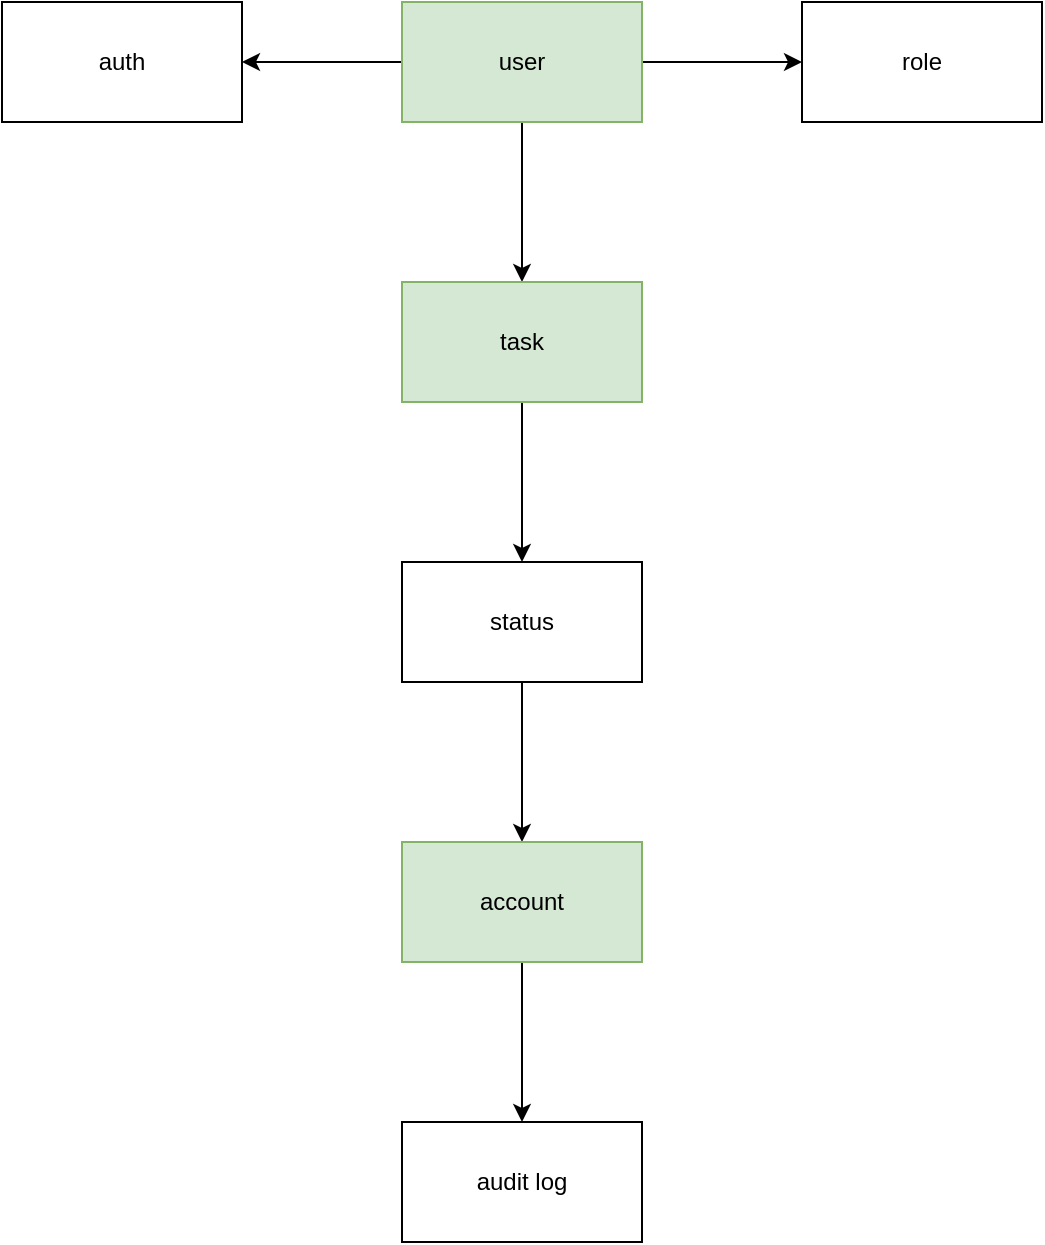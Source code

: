 <mxfile version="15.6.2" type="github">
  <diagram id="Z5faKv6WsT4YcAE5gPmW" name="Page-1">
    <mxGraphModel dx="1038" dy="547" grid="1" gridSize="10" guides="1" tooltips="1" connect="1" arrows="1" fold="1" page="1" pageScale="1" pageWidth="827" pageHeight="1169" math="0" shadow="0">
      <root>
        <mxCell id="0" />
        <mxCell id="1" parent="0" />
        <mxCell id="JRyjpvGvU5j6LhDfwa7C-4" value="" style="edgeStyle=orthogonalEdgeStyle;rounded=0;orthogonalLoop=1;jettySize=auto;html=1;" edge="1" parent="1" source="JRyjpvGvU5j6LhDfwa7C-1" target="JRyjpvGvU5j6LhDfwa7C-3">
          <mxGeometry relative="1" as="geometry" />
        </mxCell>
        <mxCell id="JRyjpvGvU5j6LhDfwa7C-6" value="" style="edgeStyle=orthogonalEdgeStyle;rounded=0;orthogonalLoop=1;jettySize=auto;html=1;" edge="1" parent="1" source="JRyjpvGvU5j6LhDfwa7C-1" target="JRyjpvGvU5j6LhDfwa7C-5">
          <mxGeometry relative="1" as="geometry" />
        </mxCell>
        <mxCell id="JRyjpvGvU5j6LhDfwa7C-8" value="" style="edgeStyle=orthogonalEdgeStyle;rounded=0;orthogonalLoop=1;jettySize=auto;html=1;" edge="1" parent="1" source="JRyjpvGvU5j6LhDfwa7C-1" target="JRyjpvGvU5j6LhDfwa7C-7">
          <mxGeometry relative="1" as="geometry" />
        </mxCell>
        <mxCell id="JRyjpvGvU5j6LhDfwa7C-1" value="user" style="rounded=0;whiteSpace=wrap;html=1;fillColor=#d5e8d4;strokeColor=#82b366;" vertex="1" parent="1">
          <mxGeometry x="354" y="40" width="120" height="60" as="geometry" />
        </mxCell>
        <mxCell id="JRyjpvGvU5j6LhDfwa7C-3" value="role" style="rounded=0;whiteSpace=wrap;html=1;" vertex="1" parent="1">
          <mxGeometry x="554" y="40" width="120" height="60" as="geometry" />
        </mxCell>
        <mxCell id="JRyjpvGvU5j6LhDfwa7C-5" value="auth" style="rounded=0;whiteSpace=wrap;html=1;" vertex="1" parent="1">
          <mxGeometry x="154" y="40" width="120" height="60" as="geometry" />
        </mxCell>
        <mxCell id="JRyjpvGvU5j6LhDfwa7C-10" value="" style="edgeStyle=orthogonalEdgeStyle;rounded=0;orthogonalLoop=1;jettySize=auto;html=1;" edge="1" parent="1" source="JRyjpvGvU5j6LhDfwa7C-7" target="JRyjpvGvU5j6LhDfwa7C-9">
          <mxGeometry relative="1" as="geometry" />
        </mxCell>
        <mxCell id="JRyjpvGvU5j6LhDfwa7C-7" value="task" style="rounded=0;whiteSpace=wrap;html=1;fillColor=#d5e8d4;strokeColor=#82b366;" vertex="1" parent="1">
          <mxGeometry x="354" y="180" width="120" height="60" as="geometry" />
        </mxCell>
        <mxCell id="JRyjpvGvU5j6LhDfwa7C-12" value="" style="edgeStyle=orthogonalEdgeStyle;rounded=0;orthogonalLoop=1;jettySize=auto;html=1;" edge="1" parent="1" source="JRyjpvGvU5j6LhDfwa7C-9" target="JRyjpvGvU5j6LhDfwa7C-11">
          <mxGeometry relative="1" as="geometry" />
        </mxCell>
        <mxCell id="JRyjpvGvU5j6LhDfwa7C-9" value="status" style="rounded=0;whiteSpace=wrap;html=1;" vertex="1" parent="1">
          <mxGeometry x="354" y="320" width="120" height="60" as="geometry" />
        </mxCell>
        <mxCell id="JRyjpvGvU5j6LhDfwa7C-14" value="" style="edgeStyle=orthogonalEdgeStyle;rounded=0;orthogonalLoop=1;jettySize=auto;html=1;" edge="1" parent="1" source="JRyjpvGvU5j6LhDfwa7C-11" target="JRyjpvGvU5j6LhDfwa7C-13">
          <mxGeometry relative="1" as="geometry" />
        </mxCell>
        <mxCell id="JRyjpvGvU5j6LhDfwa7C-11" value="account" style="rounded=0;whiteSpace=wrap;html=1;fillColor=#d5e8d4;strokeColor=#82b366;" vertex="1" parent="1">
          <mxGeometry x="354" y="460" width="120" height="60" as="geometry" />
        </mxCell>
        <mxCell id="JRyjpvGvU5j6LhDfwa7C-13" value="audit log" style="rounded=0;whiteSpace=wrap;html=1;" vertex="1" parent="1">
          <mxGeometry x="354" y="600" width="120" height="60" as="geometry" />
        </mxCell>
      </root>
    </mxGraphModel>
  </diagram>
</mxfile>
